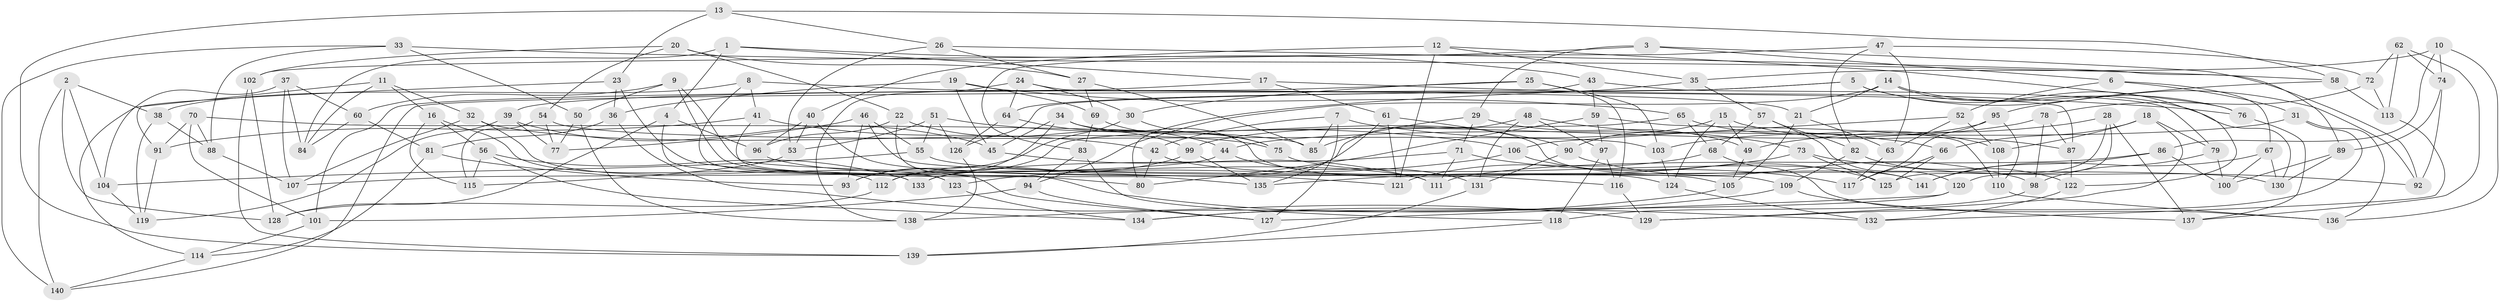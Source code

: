 // Generated by graph-tools (version 1.1) at 2025/50/03/09/25 03:50:49]
// undirected, 141 vertices, 282 edges
graph export_dot {
graph [start="1"]
  node [color=gray90,style=filled];
  1;
  2;
  3;
  4;
  5;
  6;
  7;
  8;
  9;
  10;
  11;
  12;
  13;
  14;
  15;
  16;
  17;
  18;
  19;
  20;
  21;
  22;
  23;
  24;
  25;
  26;
  27;
  28;
  29;
  30;
  31;
  32;
  33;
  34;
  35;
  36;
  37;
  38;
  39;
  40;
  41;
  42;
  43;
  44;
  45;
  46;
  47;
  48;
  49;
  50;
  51;
  52;
  53;
  54;
  55;
  56;
  57;
  58;
  59;
  60;
  61;
  62;
  63;
  64;
  65;
  66;
  67;
  68;
  69;
  70;
  71;
  72;
  73;
  74;
  75;
  76;
  77;
  78;
  79;
  80;
  81;
  82;
  83;
  84;
  85;
  86;
  87;
  88;
  89;
  90;
  91;
  92;
  93;
  94;
  95;
  96;
  97;
  98;
  99;
  100;
  101;
  102;
  103;
  104;
  105;
  106;
  107;
  108;
  109;
  110;
  111;
  112;
  113;
  114;
  115;
  116;
  117;
  118;
  119;
  120;
  121;
  122;
  123;
  124;
  125;
  126;
  127;
  128;
  129;
  130;
  131;
  132;
  133;
  134;
  135;
  136;
  137;
  138;
  139;
  140;
  141;
  1 -- 84;
  1 -- 4;
  1 -- 17;
  1 -- 43;
  2 -- 128;
  2 -- 38;
  2 -- 140;
  2 -- 104;
  3 -- 92;
  3 -- 6;
  3 -- 29;
  3 -- 102;
  4 -- 133;
  4 -- 96;
  4 -- 128;
  5 -- 130;
  5 -- 64;
  5 -- 126;
  5 -- 92;
  6 -- 52;
  6 -- 31;
  6 -- 67;
  7 -- 66;
  7 -- 127;
  7 -- 85;
  7 -- 42;
  8 -- 38;
  8 -- 123;
  8 -- 41;
  8 -- 21;
  9 -- 135;
  9 -- 60;
  9 -- 121;
  9 -- 50;
  10 -- 35;
  10 -- 136;
  10 -- 74;
  10 -- 86;
  11 -- 32;
  11 -- 114;
  11 -- 84;
  11 -- 16;
  12 -- 35;
  12 -- 76;
  12 -- 40;
  12 -- 121;
  13 -- 23;
  13 -- 26;
  13 -- 139;
  13 -- 58;
  14 -- 94;
  14 -- 21;
  14 -- 76;
  14 -- 122;
  15 -- 49;
  15 -- 87;
  15 -- 90;
  15 -- 124;
  16 -- 56;
  16 -- 115;
  16 -- 112;
  17 -- 76;
  17 -- 101;
  17 -- 61;
  18 -- 79;
  18 -- 66;
  18 -- 129;
  18 -- 108;
  19 -- 45;
  19 -- 36;
  19 -- 69;
  19 -- 65;
  20 -- 27;
  20 -- 22;
  20 -- 54;
  20 -- 102;
  21 -- 105;
  21 -- 63;
  22 -- 132;
  22 -- 96;
  22 -- 44;
  23 -- 36;
  23 -- 80;
  23 -- 91;
  24 -- 64;
  24 -- 138;
  24 -- 87;
  24 -- 30;
  25 -- 116;
  25 -- 39;
  25 -- 30;
  25 -- 103;
  26 -- 89;
  26 -- 27;
  26 -- 53;
  27 -- 85;
  27 -- 69;
  28 -- 125;
  28 -- 120;
  28 -- 49;
  28 -- 137;
  29 -- 49;
  29 -- 85;
  29 -- 71;
  30 -- 75;
  30 -- 93;
  31 -- 44;
  31 -- 136;
  31 -- 129;
  32 -- 123;
  32 -- 75;
  32 -- 107;
  33 -- 58;
  33 -- 88;
  33 -- 50;
  33 -- 140;
  34 -- 112;
  34 -- 141;
  34 -- 45;
  34 -- 124;
  35 -- 80;
  35 -- 57;
  36 -- 81;
  36 -- 129;
  37 -- 107;
  37 -- 60;
  37 -- 104;
  37 -- 84;
  38 -- 88;
  38 -- 119;
  39 -- 45;
  39 -- 119;
  39 -- 77;
  40 -- 96;
  40 -- 105;
  40 -- 53;
  41 -- 91;
  41 -- 42;
  41 -- 127;
  42 -- 80;
  42 -- 116;
  43 -- 59;
  43 -- 79;
  43 -- 140;
  44 -- 107;
  44 -- 131;
  45 -- 111;
  46 -- 55;
  46 -- 77;
  46 -- 93;
  46 -- 109;
  47 -- 63;
  47 -- 83;
  47 -- 72;
  47 -- 82;
  48 -- 133;
  48 -- 73;
  48 -- 131;
  48 -- 97;
  49 -- 105;
  50 -- 138;
  50 -- 77;
  51 -- 55;
  51 -- 106;
  51 -- 53;
  51 -- 126;
  52 -- 106;
  52 -- 108;
  52 -- 63;
  53 -- 115;
  54 -- 115;
  54 -- 77;
  54 -- 103;
  55 -- 130;
  55 -- 104;
  56 -- 133;
  56 -- 134;
  56 -- 115;
  57 -- 68;
  57 -- 82;
  57 -- 120;
  58 -- 95;
  58 -- 113;
  59 -- 110;
  59 -- 80;
  59 -- 97;
  60 -- 84;
  60 -- 81;
  61 -- 121;
  61 -- 135;
  61 -- 90;
  62 -- 72;
  62 -- 74;
  62 -- 137;
  62 -- 113;
  63 -- 117;
  64 -- 99;
  64 -- 126;
  65 -- 108;
  65 -- 68;
  65 -- 93;
  66 -- 117;
  66 -- 125;
  67 -- 100;
  67 -- 130;
  67 -- 141;
  68 -- 136;
  68 -- 121;
  69 -- 75;
  69 -- 83;
  70 -- 88;
  70 -- 101;
  70 -- 91;
  70 -- 85;
  71 -- 111;
  71 -- 117;
  71 -- 133;
  72 -- 113;
  72 -- 78;
  73 -- 135;
  73 -- 125;
  73 -- 92;
  74 -- 92;
  74 -- 89;
  75 -- 141;
  76 -- 137;
  78 -- 103;
  78 -- 98;
  78 -- 87;
  79 -- 100;
  79 -- 98;
  81 -- 93;
  81 -- 114;
  82 -- 122;
  82 -- 109;
  83 -- 94;
  83 -- 118;
  86 -- 111;
  86 -- 141;
  86 -- 100;
  87 -- 122;
  88 -- 107;
  89 -- 130;
  89 -- 100;
  90 -- 131;
  90 -- 98;
  91 -- 119;
  94 -- 101;
  94 -- 127;
  95 -- 99;
  95 -- 117;
  95 -- 110;
  96 -- 111;
  97 -- 116;
  97 -- 118;
  98 -- 118;
  99 -- 135;
  99 -- 112;
  101 -- 114;
  102 -- 139;
  102 -- 128;
  103 -- 124;
  104 -- 119;
  105 -- 138;
  106 -- 125;
  106 -- 123;
  108 -- 110;
  109 -- 137;
  109 -- 134;
  110 -- 136;
  112 -- 128;
  113 -- 132;
  114 -- 140;
  116 -- 129;
  118 -- 139;
  120 -- 127;
  120 -- 134;
  122 -- 132;
  123 -- 134;
  124 -- 132;
  126 -- 138;
  131 -- 139;
}
